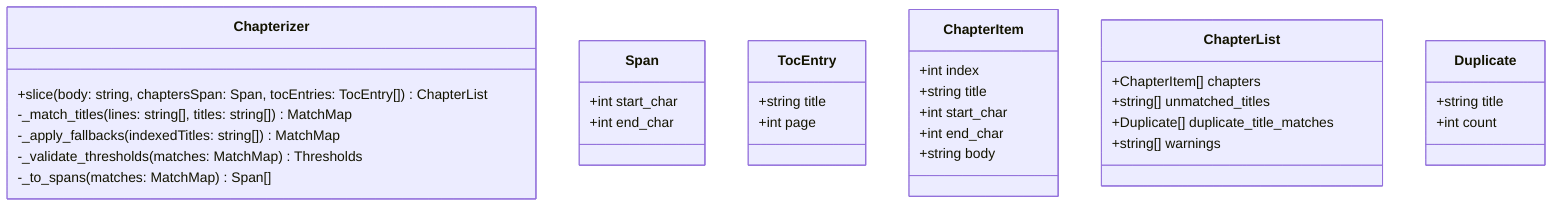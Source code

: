classDiagram
  class Chapterizer {
    +slice(body: string, chaptersSpan: Span, tocEntries: TocEntry[]) ChapterList
    -_match_titles(lines: string[], titles: string[]) MatchMap
    -_apply_fallbacks(indexedTitles: string[]) MatchMap
    -_validate_thresholds(matches: MatchMap) Thresholds
    -_to_spans(matches: MatchMap) Span[]
  }

  class Span {
    +int start_char
    +int end_char
  }

  class TocEntry {
    +string title
    +int page
  }

  class ChapterItem {
    +int index
    +string title
    +int start_char
    +int end_char
    +string body
  }

  class ChapterList {
    +ChapterItem[] chapters
    +string[] unmatched_titles
    +Duplicate[] duplicate_title_matches
    +string[] warnings
  }

  class Duplicate {
    +string title
    +int count
  }